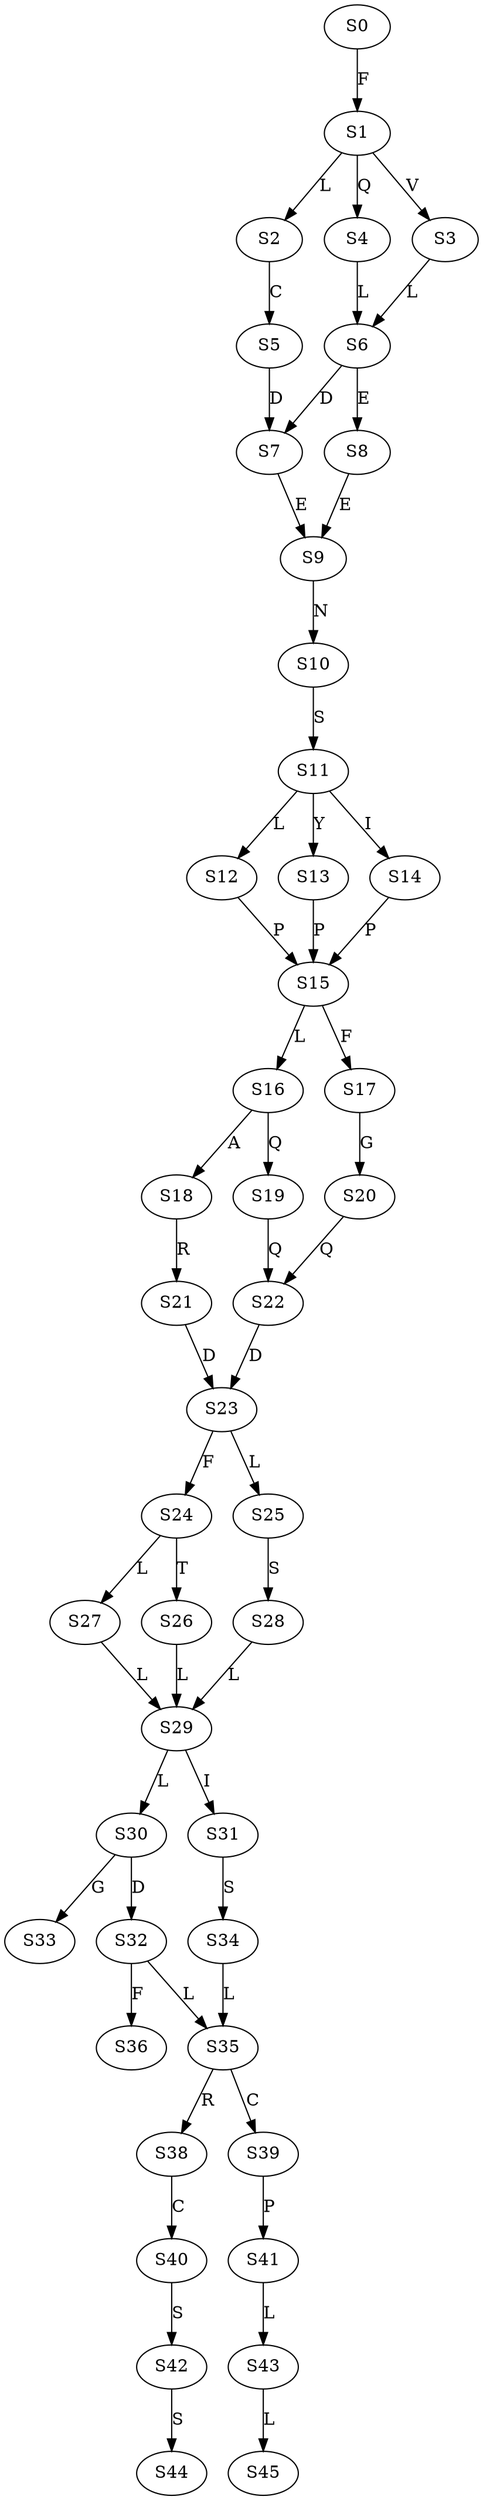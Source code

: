 strict digraph  {
	S0 -> S1 [ label = F ];
	S1 -> S2 [ label = L ];
	S1 -> S3 [ label = V ];
	S1 -> S4 [ label = Q ];
	S2 -> S5 [ label = C ];
	S3 -> S6 [ label = L ];
	S4 -> S6 [ label = L ];
	S5 -> S7 [ label = D ];
	S6 -> S8 [ label = E ];
	S6 -> S7 [ label = D ];
	S7 -> S9 [ label = E ];
	S8 -> S9 [ label = E ];
	S9 -> S10 [ label = N ];
	S10 -> S11 [ label = S ];
	S11 -> S12 [ label = L ];
	S11 -> S13 [ label = Y ];
	S11 -> S14 [ label = I ];
	S12 -> S15 [ label = P ];
	S13 -> S15 [ label = P ];
	S14 -> S15 [ label = P ];
	S15 -> S16 [ label = L ];
	S15 -> S17 [ label = F ];
	S16 -> S18 [ label = A ];
	S16 -> S19 [ label = Q ];
	S17 -> S20 [ label = G ];
	S18 -> S21 [ label = R ];
	S19 -> S22 [ label = Q ];
	S20 -> S22 [ label = Q ];
	S21 -> S23 [ label = D ];
	S22 -> S23 [ label = D ];
	S23 -> S24 [ label = F ];
	S23 -> S25 [ label = L ];
	S24 -> S26 [ label = T ];
	S24 -> S27 [ label = L ];
	S25 -> S28 [ label = S ];
	S26 -> S29 [ label = L ];
	S27 -> S29 [ label = L ];
	S28 -> S29 [ label = L ];
	S29 -> S30 [ label = L ];
	S29 -> S31 [ label = I ];
	S30 -> S32 [ label = D ];
	S30 -> S33 [ label = G ];
	S31 -> S34 [ label = S ];
	S32 -> S35 [ label = L ];
	S32 -> S36 [ label = F ];
	S34 -> S35 [ label = L ];
	S35 -> S38 [ label = R ];
	S35 -> S39 [ label = C ];
	S38 -> S40 [ label = C ];
	S39 -> S41 [ label = P ];
	S40 -> S42 [ label = S ];
	S41 -> S43 [ label = L ];
	S42 -> S44 [ label = S ];
	S43 -> S45 [ label = L ];
}

